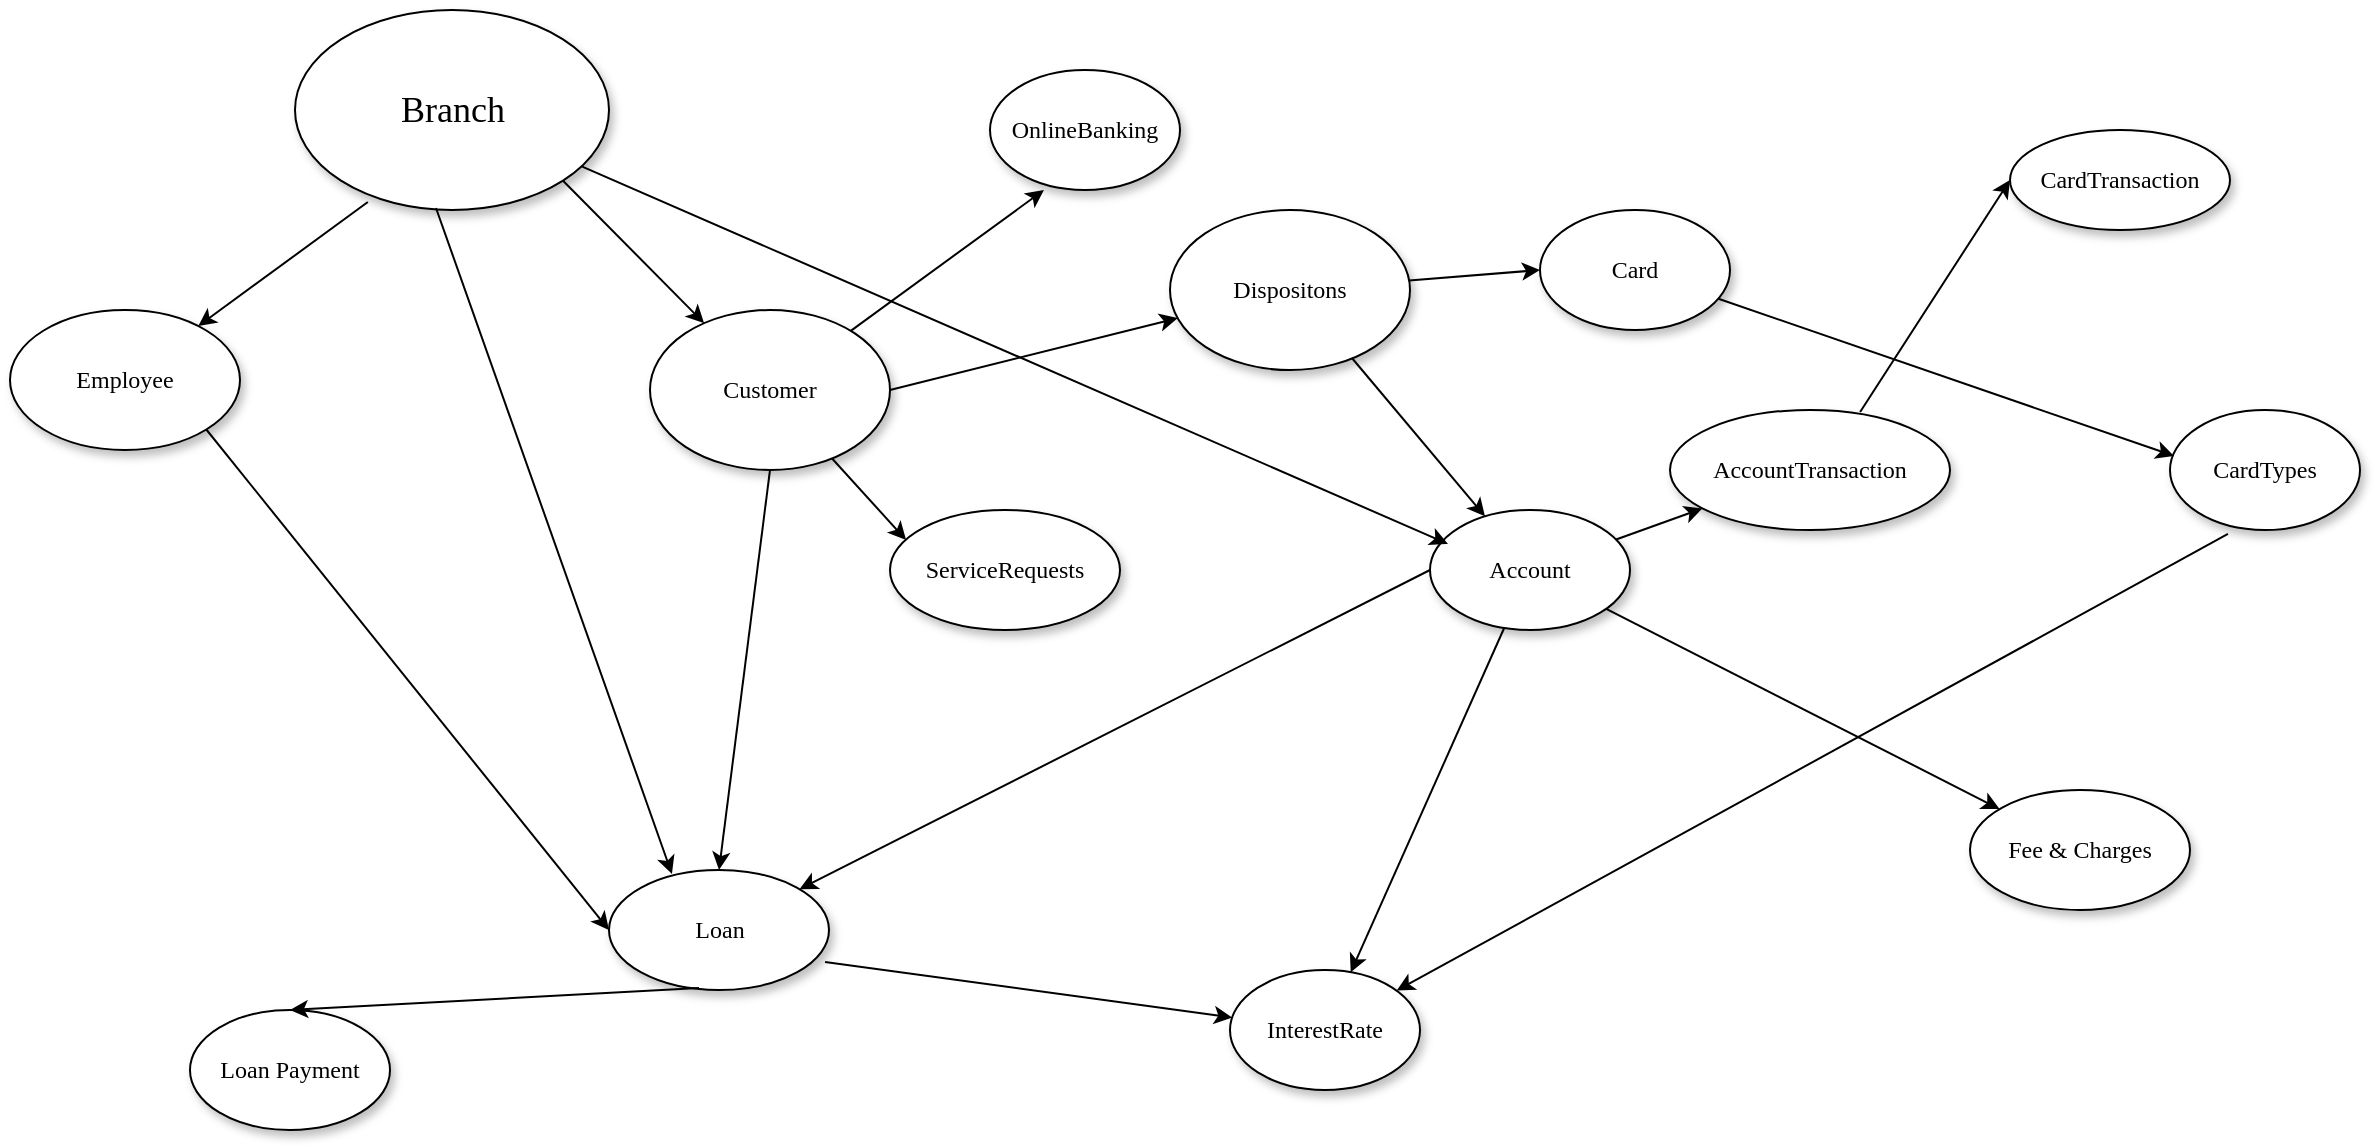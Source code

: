 <mxfile version="26.1.0">
  <diagram name="Page-1" id="42789a77-a242-8287-6e28-9cd8cfd52e62">
    <mxGraphModel dx="1674" dy="1630" grid="1" gridSize="10" guides="1" tooltips="1" connect="1" arrows="1" fold="1" page="1" pageScale="1" pageWidth="1100" pageHeight="850" background="none" math="0" shadow="0">
      <root>
        <mxCell id="0" />
        <mxCell id="1" parent="0" />
        <mxCell id="1ea317790d2ca983-1" value="Customer" style="ellipse;whiteSpace=wrap;html=1;rounded=0;shadow=1;comic=0;labelBackgroundColor=none;strokeWidth=1;fontFamily=Verdana;fontSize=12;align=center;" parent="1" vertex="1">
          <mxGeometry x="470" y="-180" width="120" height="80" as="geometry" />
        </mxCell>
        <mxCell id="1ea317790d2ca983-2" value="&lt;span&gt;AccountTransaction&lt;/span&gt;" style="ellipse;whiteSpace=wrap;html=1;rounded=0;shadow=1;comic=0;labelBackgroundColor=none;strokeWidth=1;fontFamily=Verdana;fontSize=12;align=center;" parent="1" vertex="1">
          <mxGeometry x="980" y="-130" width="140" height="60" as="geometry" />
        </mxCell>
        <mxCell id="1ea317790d2ca983-3" value="Loan" style="ellipse;whiteSpace=wrap;html=1;rounded=0;shadow=1;comic=0;labelBackgroundColor=none;strokeWidth=1;fontFamily=Verdana;fontSize=12;align=center;" parent="1" vertex="1">
          <mxGeometry x="449.5" y="100" width="110" height="60" as="geometry" />
        </mxCell>
        <mxCell id="1ea317790d2ca983-4" value="Loan Payment" style="ellipse;whiteSpace=wrap;html=1;rounded=0;shadow=1;comic=0;labelBackgroundColor=none;strokeWidth=1;fontFamily=Verdana;fontSize=12;align=center;" parent="1" vertex="1">
          <mxGeometry x="240" y="170" width="100" height="60" as="geometry" />
        </mxCell>
        <mxCell id="1ea317790d2ca983-6" value="Employee" style="ellipse;whiteSpace=wrap;html=1;rounded=0;shadow=1;comic=0;labelBackgroundColor=none;strokeWidth=1;fontFamily=Verdana;fontSize=12;align=center;" parent="1" vertex="1">
          <mxGeometry x="150" y="-180" width="115" height="70" as="geometry" />
        </mxCell>
        <mxCell id="1ea317790d2ca983-7" value="&lt;font style=&quot;font-size: 18px;&quot;&gt;Branch&lt;/font&gt;" style="ellipse;whiteSpace=wrap;html=1;rounded=0;shadow=1;comic=0;labelBackgroundColor=none;strokeWidth=1;fontFamily=Verdana;fontSize=12;align=center;" parent="1" vertex="1">
          <mxGeometry x="292.5" y="-330" width="157" height="100" as="geometry" />
        </mxCell>
        <mxCell id="1ea317790d2ca983-9" value="Account" style="ellipse;whiteSpace=wrap;html=1;rounded=0;shadow=1;comic=0;labelBackgroundColor=none;strokeWidth=1;fontFamily=Verdana;fontSize=12;align=center;" parent="1" vertex="1">
          <mxGeometry x="860" y="-80" width="100" height="60" as="geometry" />
        </mxCell>
        <mxCell id="1ea317790d2ca983-10" value="ServiceRequests" style="ellipse;whiteSpace=wrap;html=1;rounded=0;shadow=1;comic=0;labelBackgroundColor=none;strokeWidth=1;fontFamily=Verdana;fontSize=12;align=center;" parent="1" vertex="1">
          <mxGeometry x="590" y="-80" width="115" height="60" as="geometry" />
        </mxCell>
        <mxCell id="1ea317790d2ca983-11" value="OnlineBanking" style="ellipse;whiteSpace=wrap;html=1;rounded=0;shadow=1;comic=0;labelBackgroundColor=none;strokeWidth=1;fontFamily=Verdana;fontSize=12;align=center;" parent="1" vertex="1">
          <mxGeometry x="640" y="-300" width="95" height="60" as="geometry" />
        </mxCell>
        <mxCell id="L-mZv3lj2pJlcHnpwfpV-1" value="Card" style="ellipse;whiteSpace=wrap;html=1;rounded=0;shadow=1;comic=0;labelBackgroundColor=none;strokeWidth=1;fontFamily=Verdana;fontSize=12;align=center;" parent="1" vertex="1">
          <mxGeometry x="915" y="-230" width="95" height="60" as="geometry" />
        </mxCell>
        <mxCell id="L-mZv3lj2pJlcHnpwfpV-2" value="InterestRate" style="ellipse;whiteSpace=wrap;html=1;rounded=0;shadow=1;comic=0;labelBackgroundColor=none;strokeWidth=1;fontFamily=Verdana;fontSize=12;align=center;" parent="1" vertex="1">
          <mxGeometry x="760" y="150" width="95" height="60" as="geometry" />
        </mxCell>
        <mxCell id="L-mZv3lj2pJlcHnpwfpV-8" value="Fee &amp;amp; Charges" style="ellipse;whiteSpace=wrap;html=1;rounded=0;shadow=1;comic=0;labelBackgroundColor=none;strokeWidth=1;fontFamily=Verdana;fontSize=12;align=center;" parent="1" vertex="1">
          <mxGeometry x="1130" y="60" width="110" height="60" as="geometry" />
        </mxCell>
        <mxCell id="CMnvgwUVl4E-l6Ewx-nv-1" value="Dispositons" style="ellipse;whiteSpace=wrap;html=1;rounded=0;shadow=1;comic=0;labelBackgroundColor=none;strokeWidth=1;fontFamily=Verdana;fontSize=12;align=center;" vertex="1" parent="1">
          <mxGeometry x="730" y="-230" width="120" height="80" as="geometry" />
        </mxCell>
        <mxCell id="CMnvgwUVl4E-l6Ewx-nv-2" value="" style="endArrow=classic;html=1;rounded=0;entryX=0.284;entryY=1;entryDx=0;entryDy=0;entryPerimeter=0;" edge="1" parent="1" source="1ea317790d2ca983-1" target="1ea317790d2ca983-11">
          <mxGeometry width="50" height="50" relative="1" as="geometry">
            <mxPoint x="405" y="140" as="sourcePoint" />
            <mxPoint x="455" y="90" as="targetPoint" />
          </mxGeometry>
        </mxCell>
        <mxCell id="CMnvgwUVl4E-l6Ewx-nv-3" value="" style="endArrow=classic;html=1;rounded=0;entryX=0.07;entryY=0.25;entryDx=0;entryDy=0;entryPerimeter=0;" edge="1" parent="1" source="1ea317790d2ca983-1" target="1ea317790d2ca983-10">
          <mxGeometry width="50" height="50" relative="1" as="geometry">
            <mxPoint x="560" as="sourcePoint" />
            <mxPoint x="610" y="-50" as="targetPoint" />
          </mxGeometry>
        </mxCell>
        <mxCell id="CMnvgwUVl4E-l6Ewx-nv-4" value="" style="endArrow=classic;html=1;rounded=0;exitX=0.5;exitY=1;exitDx=0;exitDy=0;entryX=0.5;entryY=0;entryDx=0;entryDy=0;" edge="1" parent="1" source="1ea317790d2ca983-1" target="1ea317790d2ca983-3">
          <mxGeometry width="50" height="50" relative="1" as="geometry">
            <mxPoint x="410" y="-20" as="sourcePoint" />
            <mxPoint x="460" y="-70" as="targetPoint" />
          </mxGeometry>
        </mxCell>
        <mxCell id="CMnvgwUVl4E-l6Ewx-nv-5" value="" style="endArrow=classic;html=1;rounded=0;exitX=1;exitY=0.5;exitDx=0;exitDy=0;" edge="1" parent="1" source="1ea317790d2ca983-1" target="CMnvgwUVl4E-l6Ewx-nv-1">
          <mxGeometry width="50" height="50" relative="1" as="geometry">
            <mxPoint x="500" y="40" as="sourcePoint" />
            <mxPoint x="550" y="-10" as="targetPoint" />
          </mxGeometry>
        </mxCell>
        <mxCell id="CMnvgwUVl4E-l6Ewx-nv-6" value="" style="endArrow=classic;html=1;rounded=0;exitX=1;exitY=1;exitDx=0;exitDy=0;" edge="1" parent="1" source="1ea317790d2ca983-7" target="1ea317790d2ca983-1">
          <mxGeometry width="50" height="50" relative="1" as="geometry">
            <mxPoint x="440" y="10" as="sourcePoint" />
            <mxPoint x="490" y="-40" as="targetPoint" />
          </mxGeometry>
        </mxCell>
        <mxCell id="CMnvgwUVl4E-l6Ewx-nv-7" value="" style="endArrow=classic;html=1;rounded=0;exitX=0.232;exitY=0.96;exitDx=0;exitDy=0;exitPerimeter=0;" edge="1" parent="1" source="1ea317790d2ca983-7" target="1ea317790d2ca983-6">
          <mxGeometry width="50" height="50" relative="1" as="geometry">
            <mxPoint x="420" y="-60" as="sourcePoint" />
            <mxPoint x="470" y="-110" as="targetPoint" />
          </mxGeometry>
        </mxCell>
        <mxCell id="CMnvgwUVl4E-l6Ewx-nv-10" value="" style="endArrow=classic;html=1;rounded=0;exitX=1;exitY=1;exitDx=0;exitDy=0;entryX=0;entryY=0.5;entryDx=0;entryDy=0;" edge="1" parent="1" source="1ea317790d2ca983-6" target="1ea317790d2ca983-3">
          <mxGeometry width="50" height="50" relative="1" as="geometry">
            <mxPoint x="292.5" y="30" as="sourcePoint" />
            <mxPoint x="342.5" y="-20" as="targetPoint" />
          </mxGeometry>
        </mxCell>
        <mxCell id="CMnvgwUVl4E-l6Ewx-nv-11" value="" style="endArrow=classic;html=1;rounded=0;exitX=0.982;exitY=0.767;exitDx=0;exitDy=0;exitPerimeter=0;" edge="1" parent="1" source="1ea317790d2ca983-3" target="L-mZv3lj2pJlcHnpwfpV-2">
          <mxGeometry width="50" height="50" relative="1" as="geometry">
            <mxPoint x="640" y="130" as="sourcePoint" />
            <mxPoint x="690" y="80" as="targetPoint" />
          </mxGeometry>
        </mxCell>
        <mxCell id="CMnvgwUVl4E-l6Ewx-nv-12" value="" style="endArrow=classic;html=1;rounded=0;exitX=0.409;exitY=0.983;exitDx=0;exitDy=0;exitPerimeter=0;entryX=0.5;entryY=0;entryDx=0;entryDy=0;" edge="1" parent="1" source="1ea317790d2ca983-3" target="1ea317790d2ca983-4">
          <mxGeometry width="50" height="50" relative="1" as="geometry">
            <mxPoint x="665" y="175" as="sourcePoint" />
            <mxPoint x="715" y="125" as="targetPoint" />
          </mxGeometry>
        </mxCell>
        <mxCell id="CMnvgwUVl4E-l6Ewx-nv-13" value="" style="endArrow=classic;html=1;rounded=0;entryX=0;entryY=0.5;entryDx=0;entryDy=0;" edge="1" parent="1" source="CMnvgwUVl4E-l6Ewx-nv-1" target="L-mZv3lj2pJlcHnpwfpV-1">
          <mxGeometry width="50" height="50" relative="1" as="geometry">
            <mxPoint x="835" y="60" as="sourcePoint" />
            <mxPoint x="885" y="10" as="targetPoint" />
          </mxGeometry>
        </mxCell>
        <mxCell id="CMnvgwUVl4E-l6Ewx-nv-14" value="" style="endArrow=classic;html=1;rounded=0;exitX=0.758;exitY=0.925;exitDx=0;exitDy=0;exitPerimeter=0;" edge="1" parent="1" source="CMnvgwUVl4E-l6Ewx-nv-1" target="1ea317790d2ca983-9">
          <mxGeometry width="50" height="50" relative="1" as="geometry">
            <mxPoint x="830" y="60" as="sourcePoint" />
            <mxPoint x="880" y="10" as="targetPoint" />
          </mxGeometry>
        </mxCell>
        <mxCell id="CMnvgwUVl4E-l6Ewx-nv-15" value="" style="endArrow=classic;html=1;rounded=0;" edge="1" parent="1" source="1ea317790d2ca983-9" target="1ea317790d2ca983-2">
          <mxGeometry width="50" height="50" relative="1" as="geometry">
            <mxPoint x="1020" as="sourcePoint" />
            <mxPoint x="1070" y="-50" as="targetPoint" />
          </mxGeometry>
        </mxCell>
        <mxCell id="CMnvgwUVl4E-l6Ewx-nv-16" value="" style="endArrow=classic;html=1;rounded=0;" edge="1" parent="1" source="1ea317790d2ca983-9" target="L-mZv3lj2pJlcHnpwfpV-2">
          <mxGeometry width="50" height="50" relative="1" as="geometry">
            <mxPoint x="715" y="140" as="sourcePoint" />
            <mxPoint x="765" y="90" as="targetPoint" />
          </mxGeometry>
        </mxCell>
        <mxCell id="CMnvgwUVl4E-l6Ewx-nv-17" value="" style="endArrow=classic;html=1;rounded=0;entryX=0;entryY=0.5;entryDx=0;entryDy=0;exitX=0.679;exitY=0.017;exitDx=0;exitDy=0;exitPerimeter=0;" edge="1" parent="1" source="1ea317790d2ca983-2" target="CMnvgwUVl4E-l6Ewx-nv-19">
          <mxGeometry width="50" height="50" relative="1" as="geometry">
            <mxPoint x="1060" y="-130" as="sourcePoint" />
            <mxPoint x="1150" y="-140" as="targetPoint" />
          </mxGeometry>
        </mxCell>
        <mxCell id="CMnvgwUVl4E-l6Ewx-nv-18" value="" style="endArrow=classic;html=1;rounded=0;" edge="1" parent="1" source="1ea317790d2ca983-9" target="L-mZv3lj2pJlcHnpwfpV-8">
          <mxGeometry width="50" height="50" relative="1" as="geometry">
            <mxPoint x="790" y="140" as="sourcePoint" />
            <mxPoint x="840" y="90" as="targetPoint" />
          </mxGeometry>
        </mxCell>
        <mxCell id="CMnvgwUVl4E-l6Ewx-nv-19" value="&lt;span&gt;CardTransaction&lt;/span&gt;" style="ellipse;whiteSpace=wrap;html=1;rounded=0;shadow=1;comic=0;labelBackgroundColor=none;strokeWidth=1;fontFamily=Verdana;fontSize=12;align=center;" vertex="1" parent="1">
          <mxGeometry x="1150" y="-270" width="110" height="50" as="geometry" />
        </mxCell>
        <mxCell id="CMnvgwUVl4E-l6Ewx-nv-20" value="CardTypes" style="ellipse;whiteSpace=wrap;html=1;rounded=0;shadow=1;comic=0;labelBackgroundColor=none;strokeWidth=1;fontFamily=Verdana;fontSize=12;align=center;" vertex="1" parent="1">
          <mxGeometry x="1230" y="-130" width="95" height="60" as="geometry" />
        </mxCell>
        <mxCell id="CMnvgwUVl4E-l6Ewx-nv-21" value="" style="endArrow=classic;html=1;rounded=0;entryX=0.021;entryY=0.383;entryDx=0;entryDy=0;entryPerimeter=0;" edge="1" parent="1" source="L-mZv3lj2pJlcHnpwfpV-1" target="CMnvgwUVl4E-l6Ewx-nv-20">
          <mxGeometry width="50" height="50" relative="1" as="geometry">
            <mxPoint x="1230" y="80" as="sourcePoint" />
            <mxPoint x="1280" y="30" as="targetPoint" />
          </mxGeometry>
        </mxCell>
        <mxCell id="CMnvgwUVl4E-l6Ewx-nv-22" value="" style="endArrow=classic;html=1;rounded=0;exitX=0.305;exitY=1.033;exitDx=0;exitDy=0;exitPerimeter=0;" edge="1" parent="1" source="CMnvgwUVl4E-l6Ewx-nv-20" target="L-mZv3lj2pJlcHnpwfpV-2">
          <mxGeometry width="50" height="50" relative="1" as="geometry">
            <mxPoint x="1200" y="70" as="sourcePoint" />
            <mxPoint x="1250" y="20" as="targetPoint" />
          </mxGeometry>
        </mxCell>
        <mxCell id="CMnvgwUVl4E-l6Ewx-nv-23" value="" style="endArrow=classic;html=1;rounded=0;exitX=0;exitY=0.5;exitDx=0;exitDy=0;" edge="1" parent="1" source="1ea317790d2ca983-9" target="1ea317790d2ca983-3">
          <mxGeometry width="50" height="50" relative="1" as="geometry">
            <mxPoint x="640" y="-20" as="sourcePoint" />
            <mxPoint x="690" y="-70" as="targetPoint" />
          </mxGeometry>
        </mxCell>
        <mxCell id="CMnvgwUVl4E-l6Ewx-nv-24" value="" style="endArrow=classic;html=1;rounded=0;exitX=0.449;exitY=0.99;exitDx=0;exitDy=0;exitPerimeter=0;entryX=0.286;entryY=0.033;entryDx=0;entryDy=0;entryPerimeter=0;" edge="1" parent="1" source="1ea317790d2ca983-7" target="1ea317790d2ca983-3">
          <mxGeometry width="50" height="50" relative="1" as="geometry">
            <mxPoint x="640" y="-20" as="sourcePoint" />
            <mxPoint x="690" y="-70" as="targetPoint" />
          </mxGeometry>
        </mxCell>
        <mxCell id="CMnvgwUVl4E-l6Ewx-nv-25" value="" style="endArrow=classic;html=1;rounded=0;entryX=0.09;entryY=0.283;entryDx=0;entryDy=0;entryPerimeter=0;" edge="1" parent="1" source="1ea317790d2ca983-7" target="1ea317790d2ca983-9">
          <mxGeometry width="50" height="50" relative="1" as="geometry">
            <mxPoint x="640" y="-20" as="sourcePoint" />
            <mxPoint x="690" y="-70" as="targetPoint" />
          </mxGeometry>
        </mxCell>
      </root>
    </mxGraphModel>
  </diagram>
</mxfile>
